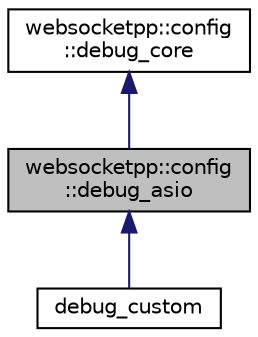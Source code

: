 digraph "websocketpp::config::debug_asio"
{
  edge [fontname="Helvetica",fontsize="10",labelfontname="Helvetica",labelfontsize="10"];
  node [fontname="Helvetica",fontsize="10",shape=record];
  Node0 [label="websocketpp::config\l::debug_asio",height=0.2,width=0.4,color="black", fillcolor="grey75", style="filled", fontcolor="black"];
  Node1 -> Node0 [dir="back",color="midnightblue",fontsize="10",style="solid"];
  Node1 [label="websocketpp::config\l::debug_core",height=0.2,width=0.4,color="black", fillcolor="white", style="filled",URL="$structwebsocketpp_1_1config_1_1debug__core.html",tooltip="Client/Server debug config with iostream transport. "];
  Node0 -> Node2 [dir="back",color="midnightblue",fontsize="10",style="solid"];
  Node2 [label="debug_custom",height=0.2,width=0.4,color="black", fillcolor="white", style="filled",URL="$structdebug__custom.html"];
}
